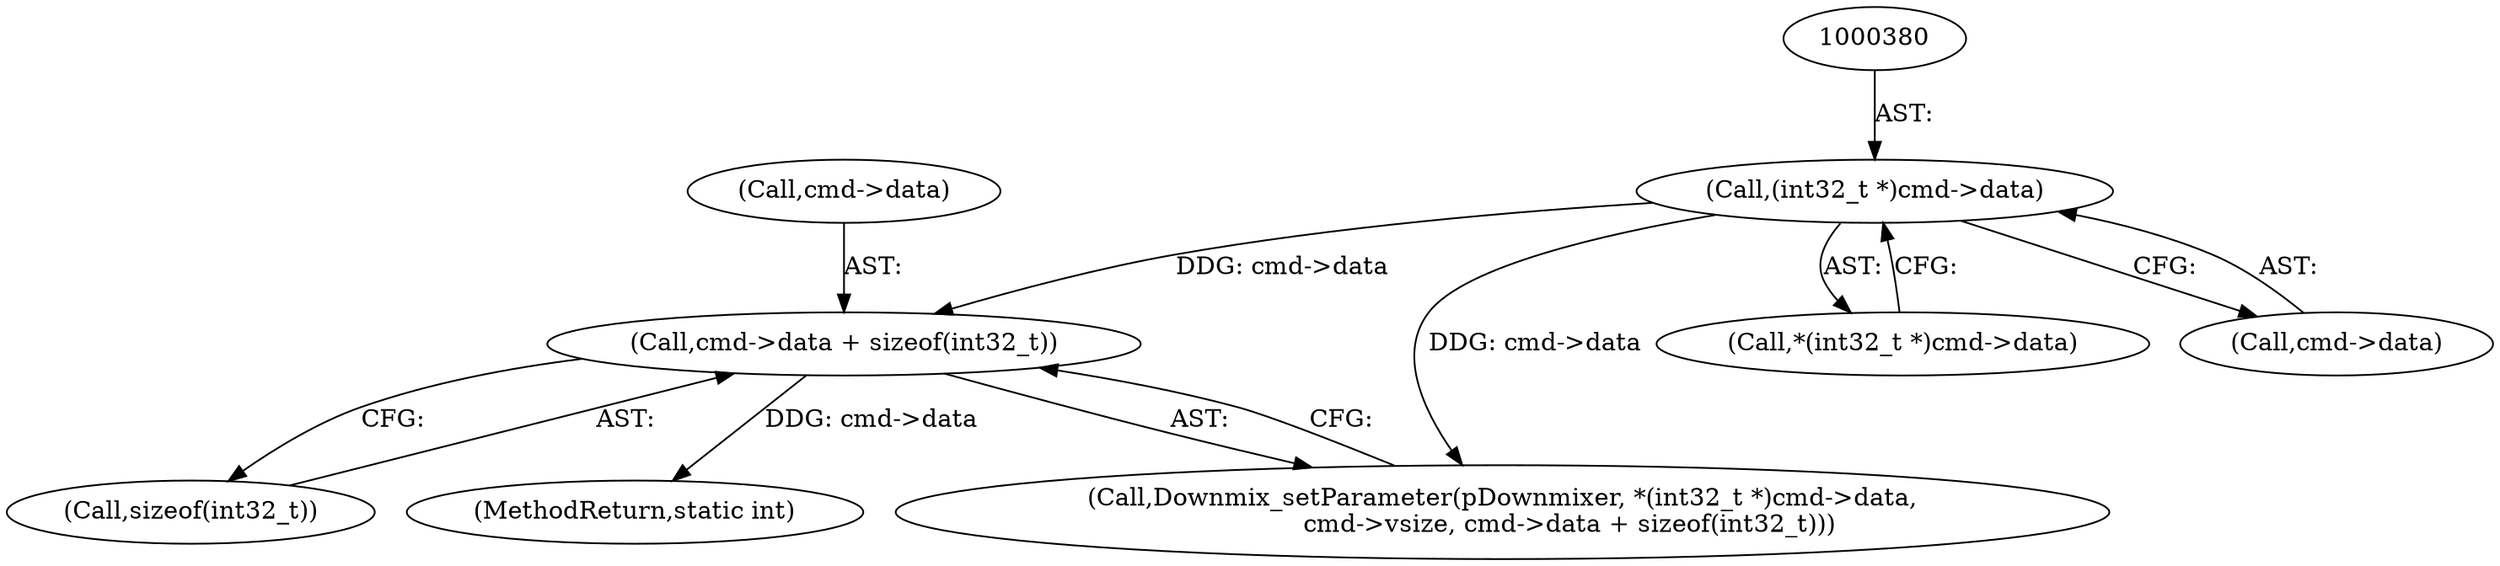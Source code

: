 digraph "0_Android_f490fc335772a9b14e78997486f4a572b0594c04@API" {
"1000387" [label="(Call,cmd->data + sizeof(int32_t))"];
"1000379" [label="(Call,(int32_t *)cmd->data)"];
"1000388" [label="(Call,cmd->data)"];
"1000387" [label="(Call,cmd->data + sizeof(int32_t))"];
"1000379" [label="(Call,(int32_t *)cmd->data)"];
"1000378" [label="(Call,*(int32_t *)cmd->data)"];
"1000391" [label="(Call,sizeof(int32_t))"];
"1000585" [label="(MethodReturn,static int)"];
"1000376" [label="(Call,Downmix_setParameter(pDownmixer, *(int32_t *)cmd->data,\n                 cmd->vsize, cmd->data + sizeof(int32_t)))"];
"1000381" [label="(Call,cmd->data)"];
"1000387" -> "1000376"  [label="AST: "];
"1000387" -> "1000391"  [label="CFG: "];
"1000388" -> "1000387"  [label="AST: "];
"1000391" -> "1000387"  [label="AST: "];
"1000376" -> "1000387"  [label="CFG: "];
"1000387" -> "1000585"  [label="DDG: cmd->data"];
"1000379" -> "1000387"  [label="DDG: cmd->data"];
"1000379" -> "1000378"  [label="AST: "];
"1000379" -> "1000381"  [label="CFG: "];
"1000380" -> "1000379"  [label="AST: "];
"1000381" -> "1000379"  [label="AST: "];
"1000378" -> "1000379"  [label="CFG: "];
"1000379" -> "1000376"  [label="DDG: cmd->data"];
}
